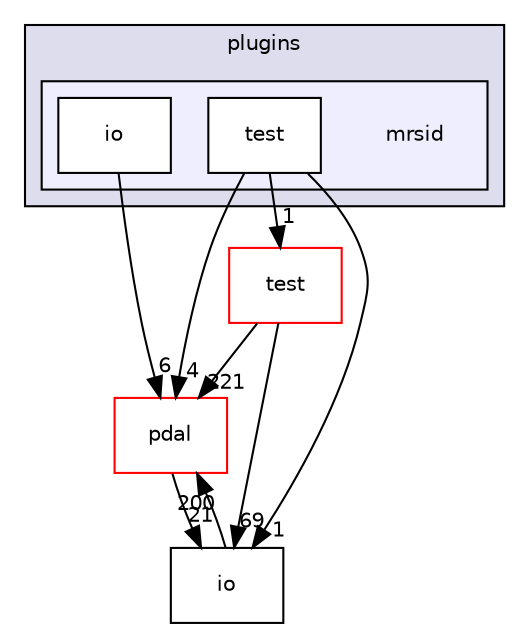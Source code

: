 digraph "pdal/plugins/mrsid" {
  compound=true
  node [ fontsize="10", fontname="Helvetica"];
  edge [ labelfontsize="10", labelfontname="Helvetica"];
  subgraph clusterdir_afa3ef11413a136c9ba1f7af288efe0d {
    graph [ bgcolor="#ddddee", pencolor="black", label="plugins" fontname="Helvetica", fontsize="10", URL="dir_afa3ef11413a136c9ba1f7af288efe0d.html"]
  subgraph clusterdir_a1696a9f9e1d806037813c6131a194af {
    graph [ bgcolor="#eeeeff", pencolor="black", label="" URL="dir_a1696a9f9e1d806037813c6131a194af.html"];
    dir_a1696a9f9e1d806037813c6131a194af [shape=plaintext label="mrsid"];
    dir_022a1695d1fac62b40020130ba24d44e [shape=box label="io" color="black" fillcolor="white" style="filled" URL="dir_022a1695d1fac62b40020130ba24d44e.html"];
    dir_99ded11068ecafc8aac7b55d760b162b [shape=box label="test" color="black" fillcolor="white" style="filled" URL="dir_99ded11068ecafc8aac7b55d760b162b.html"];
  }
  }
  dir_37e2adedb6e706efcbfadb5213756005 [shape=box label="pdal" fillcolor="white" style="filled" color="red" URL="dir_37e2adedb6e706efcbfadb5213756005.html"];
  dir_88aa5027650279860e272a4a9998da6e [shape=box label="test" fillcolor="white" style="filled" color="red" URL="dir_88aa5027650279860e272a4a9998da6e.html"];
  dir_1d5bbadd870fe047ff237b24e55617ae [shape=box label="io" URL="dir_1d5bbadd870fe047ff237b24e55617ae.html"];
  dir_37e2adedb6e706efcbfadb5213756005->dir_1d5bbadd870fe047ff237b24e55617ae [headlabel="21", labeldistance=1.5 headhref="dir_000050_000044.html"];
  dir_88aa5027650279860e272a4a9998da6e->dir_37e2adedb6e706efcbfadb5213756005 [headlabel="221", labeldistance=1.5 headhref="dir_000012_000050.html"];
  dir_88aa5027650279860e272a4a9998da6e->dir_1d5bbadd870fe047ff237b24e55617ae [headlabel="69", labeldistance=1.5 headhref="dir_000012_000044.html"];
  dir_022a1695d1fac62b40020130ba24d44e->dir_37e2adedb6e706efcbfadb5213756005 [headlabel="6", labeldistance=1.5 headhref="dir_000080_000050.html"];
  dir_99ded11068ecafc8aac7b55d760b162b->dir_37e2adedb6e706efcbfadb5213756005 [headlabel="4", labeldistance=1.5 headhref="dir_000081_000050.html"];
  dir_99ded11068ecafc8aac7b55d760b162b->dir_88aa5027650279860e272a4a9998da6e [headlabel="1", labeldistance=1.5 headhref="dir_000081_000012.html"];
  dir_99ded11068ecafc8aac7b55d760b162b->dir_1d5bbadd870fe047ff237b24e55617ae [headlabel="1", labeldistance=1.5 headhref="dir_000081_000044.html"];
  dir_1d5bbadd870fe047ff237b24e55617ae->dir_37e2adedb6e706efcbfadb5213756005 [headlabel="200", labeldistance=1.5 headhref="dir_000044_000050.html"];
}
